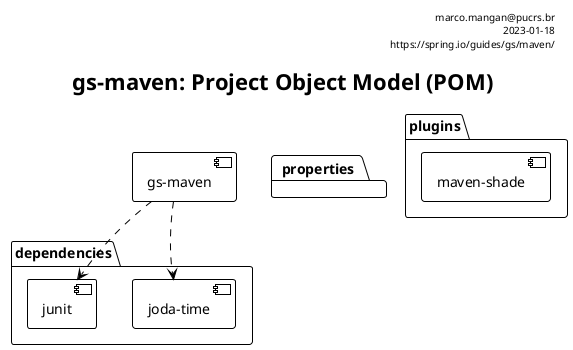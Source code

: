 @startuml

!theme plain

title gs-maven: Project Object Model (POM)


component [gs-maven] as A


package dependencies {
component [joda-time] as B
component [junit] as C
}

package properties {

}

package plugins {
component [maven-shade] as D
}

A .> B
A .> C

A -Down[Hidden]-> B

header
 marco.mangan@pucrs.br
 2023-01-18
 https://spring.io/guides/gs/maven/
end header

 

@enduml
